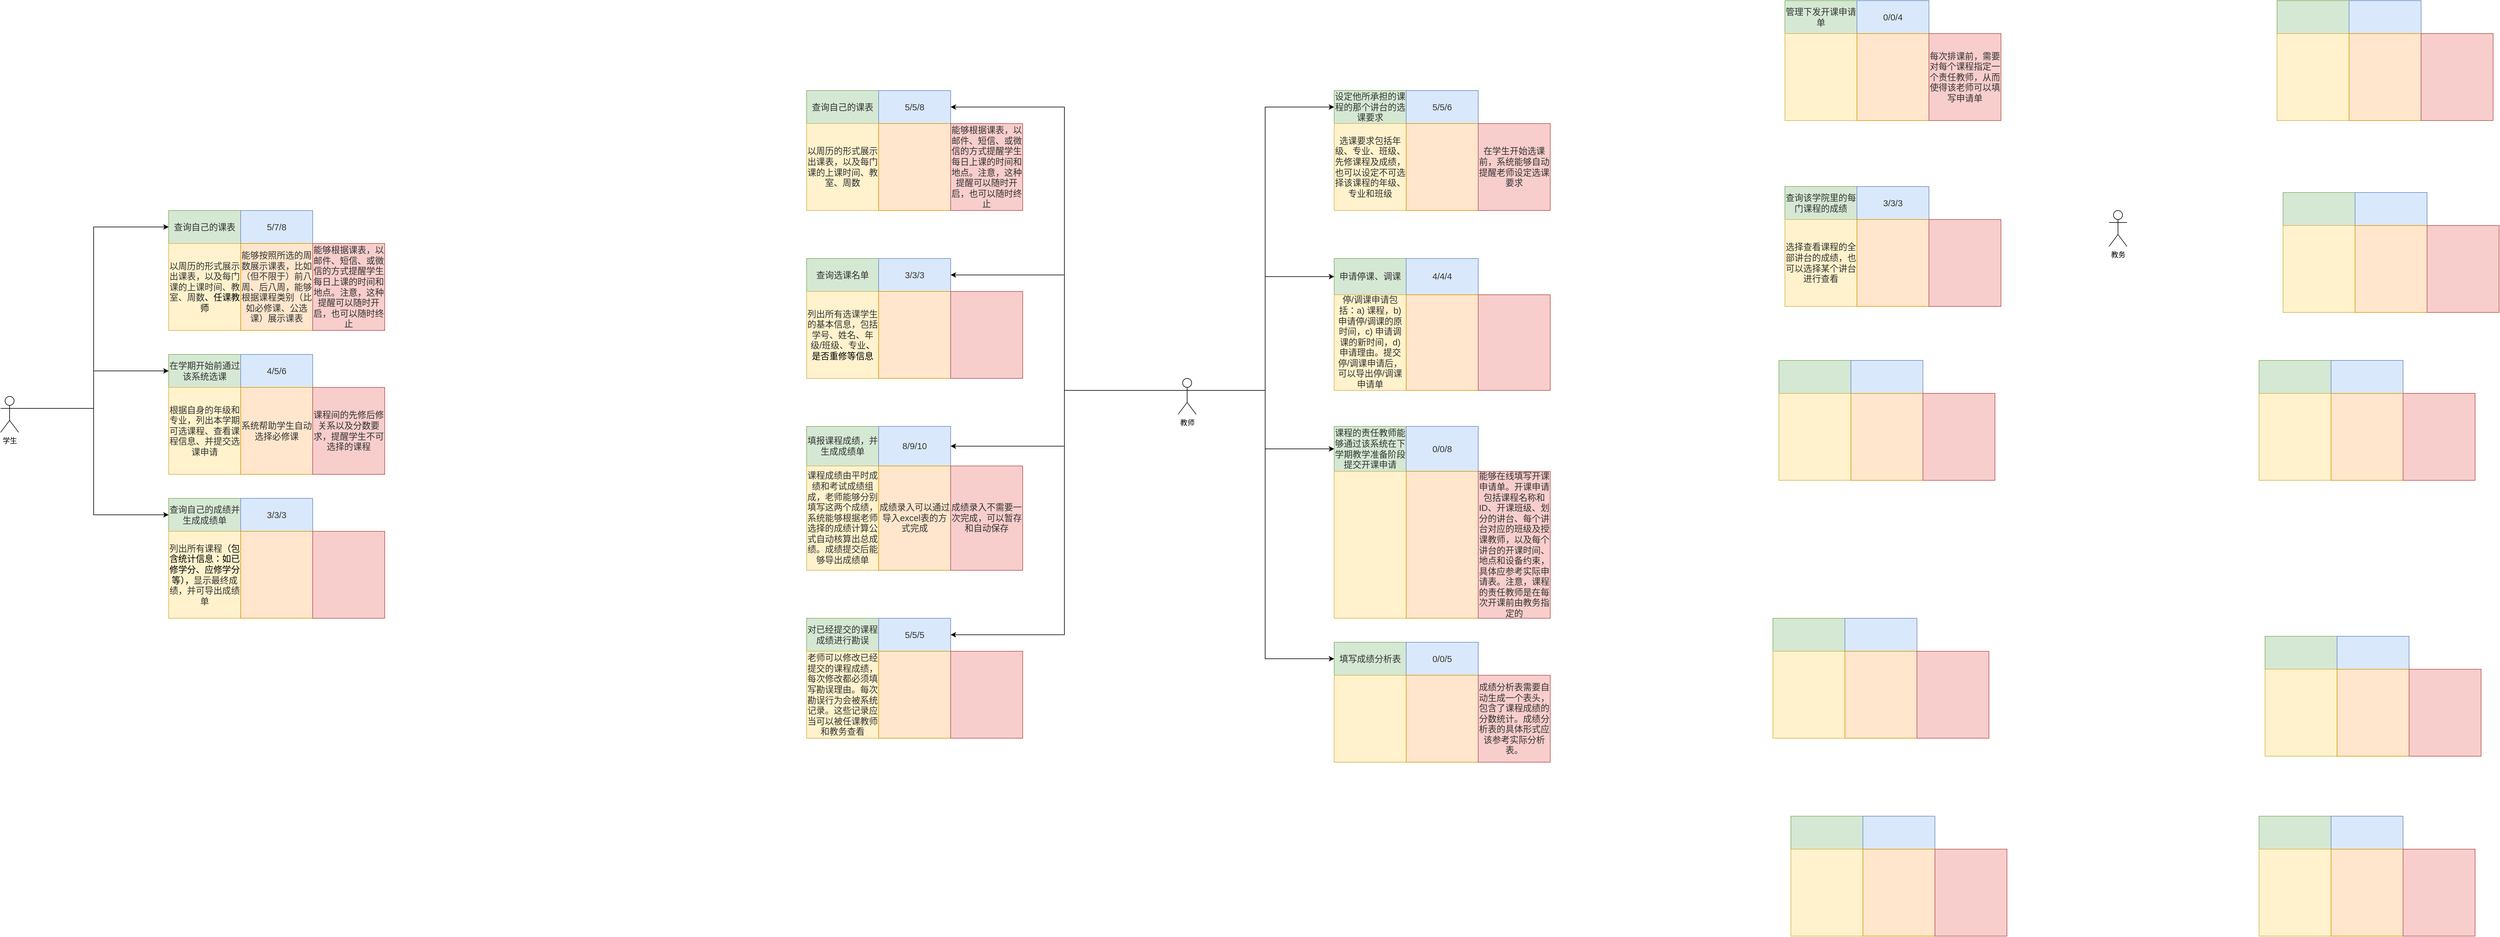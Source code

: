 <mxfile version="14.6.13" type="github">
  <diagram id="qvrvdUsLyXw7kWjGBXnA" name="Page-1">
    <mxGraphModel dx="1483" dy="897" grid="1" gridSize="10" guides="1" tooltips="1" connect="1" arrows="1" fold="1" page="1" pageScale="1" pageWidth="1654" pageHeight="2336" math="0" shadow="0">
      <root>
        <mxCell id="0" />
        <mxCell id="1" parent="0" />
        <mxCell id="gN51p7fk-sVV7GE8sbgh-4" value="教务" style="shape=umlActor;verticalLabelPosition=bottom;verticalAlign=top;html=1;outlineConnect=0;" parent="1" vertex="1">
          <mxGeometry x="4020" y="510" width="30" height="60" as="geometry" />
        </mxCell>
        <mxCell id="j2GyUZiu2jQzD_m1YOnu-33" value="" style="group" vertex="1" connectable="0" parent="1">
          <mxGeometry x="507" y="510" width="640" height="680" as="geometry" />
        </mxCell>
        <mxCell id="gN51p7fk-sVV7GE8sbgh-2" value="学生" style="shape=umlActor;verticalLabelPosition=bottom;verticalAlign=top;html=1;outlineConnect=0;" parent="j2GyUZiu2jQzD_m1YOnu-33" vertex="1">
          <mxGeometry y="310" width="30" height="60" as="geometry" />
        </mxCell>
        <mxCell id="j2GyUZiu2jQzD_m1YOnu-2" value="" style="group;" vertex="1" connectable="0" parent="j2GyUZiu2jQzD_m1YOnu-33">
          <mxGeometry x="280" width="360" height="200" as="geometry" />
        </mxCell>
        <mxCell id="gN51p7fk-sVV7GE8sbgh-6" value="&lt;span style=&quot;font-size: 11.0pt ; font-family: &amp;#34;微软雅黑&amp;#34; , sans-serif ; color: #333333&quot;&gt;查询自己的课表&lt;/span&gt;" style="rounded=0;whiteSpace=wrap;html=1;fillColor=#d5e8d4;strokeColor=#82b366;" parent="j2GyUZiu2jQzD_m1YOnu-2" vertex="1">
          <mxGeometry width="120" height="55" as="geometry" />
        </mxCell>
        <mxCell id="gN51p7fk-sVV7GE8sbgh-7" value="&lt;span style=&quot;font-size: 11.0pt ; font-family: &amp;#34;微软雅黑&amp;#34; , sans-serif ; color: #333333&quot;&gt;以周历的形式展示出课表，以及每门课的上课时间、教室、周数&lt;/span&gt;&lt;span style=&quot;font-size: 11.0pt ; font-family: &amp;#34;微软雅黑&amp;#34; , sans-serif&quot;&gt;、任课教师&lt;/span&gt;" style="rounded=0;whiteSpace=wrap;html=1;fillColor=#fff2cc;strokeColor=#d6b656;" parent="j2GyUZiu2jQzD_m1YOnu-2" vertex="1">
          <mxGeometry y="55" width="120" height="145" as="geometry" />
        </mxCell>
        <mxCell id="gN51p7fk-sVV7GE8sbgh-8" value="&lt;span lang=&quot;EN-US&quot; style=&quot;font-size: 11.0pt ; font-family: &amp;#34;微软雅黑&amp;#34; , sans-serif ; color: #333333&quot;&gt;5/7/8&lt;/span&gt;" style="rounded=0;whiteSpace=wrap;html=1;fillColor=#dae8fc;strokeColor=#6c8ebf;" parent="j2GyUZiu2jQzD_m1YOnu-2" vertex="1">
          <mxGeometry x="120" width="120" height="55" as="geometry" />
        </mxCell>
        <mxCell id="gN51p7fk-sVV7GE8sbgh-9" value="&lt;span style=&quot;color: rgb(51 , 51 , 51) ; font-family: &amp;#34;helvetica&amp;#34; ; font-size: 14.667px ; text-align: left&quot;&gt;能够按照所选的周数展示课表，比如（但不限于）前八周、后八周，能够根据课程类别（比如必修课、公选课）展示课表&lt;/span&gt;" style="rounded=0;whiteSpace=wrap;html=1;fillColor=#ffe6cc;strokeColor=#d79b00;" parent="j2GyUZiu2jQzD_m1YOnu-2" vertex="1">
          <mxGeometry x="120" y="55" width="120" height="145" as="geometry" />
        </mxCell>
        <mxCell id="gN51p7fk-sVV7GE8sbgh-10" value="&lt;span style=&quot;font-size: 11.0pt ; font-family: &amp;#34;微软雅黑&amp;#34; , sans-serif ; color: #333333&quot;&gt;能够根据课表，以邮件、短信、或微信的方式提醒学生每日上课的时间和地点。注意，这种提醒可以随时开启，也可以随时终止&lt;/span&gt;" style="rounded=0;whiteSpace=wrap;html=1;fillColor=#f8cecc;strokeColor=#b85450;" parent="j2GyUZiu2jQzD_m1YOnu-2" vertex="1">
          <mxGeometry x="240" y="55" width="120" height="145" as="geometry" />
        </mxCell>
        <mxCell id="j2GyUZiu2jQzD_m1YOnu-32" style="edgeStyle=orthogonalEdgeStyle;rounded=0;orthogonalLoop=1;jettySize=auto;html=1;exitX=1;exitY=0.333;exitDx=0;exitDy=0;exitPerimeter=0;entryX=0;entryY=0.5;entryDx=0;entryDy=0;" edge="1" parent="j2GyUZiu2jQzD_m1YOnu-33" source="gN51p7fk-sVV7GE8sbgh-2" target="gN51p7fk-sVV7GE8sbgh-6">
          <mxGeometry relative="1" as="geometry" />
        </mxCell>
        <mxCell id="j2GyUZiu2jQzD_m1YOnu-5" value="" style="group;" vertex="1" connectable="0" parent="j2GyUZiu2jQzD_m1YOnu-33">
          <mxGeometry x="280" y="240" width="360" height="200" as="geometry" />
        </mxCell>
        <mxCell id="j2GyUZiu2jQzD_m1YOnu-6" value="&lt;span style=&quot;font-size: 11.0pt ; font-family: &amp;#34;微软雅黑&amp;#34; , sans-serif ; color: #333333&quot;&gt;在学期开始前通过该系统选课&lt;/span&gt;" style="rounded=0;whiteSpace=wrap;html=1;fillColor=#d5e8d4;strokeColor=#82b366;" vertex="1" parent="j2GyUZiu2jQzD_m1YOnu-5">
          <mxGeometry width="120" height="55" as="geometry" />
        </mxCell>
        <mxCell id="j2GyUZiu2jQzD_m1YOnu-7" value="&lt;span style=&quot;font-size: 11.0pt ; font-family: &amp;#34;微软雅黑&amp;#34; , sans-serif ; color: #333333&quot;&gt;根据自身的年级和专业，列出本学期可选课程、查看课程信息、并提交选课申请&lt;/span&gt;" style="rounded=0;whiteSpace=wrap;html=1;fillColor=#fff2cc;strokeColor=#d6b656;" vertex="1" parent="j2GyUZiu2jQzD_m1YOnu-5">
          <mxGeometry y="55" width="120" height="145" as="geometry" />
        </mxCell>
        <mxCell id="j2GyUZiu2jQzD_m1YOnu-8" value="&lt;span lang=&quot;EN-US&quot; style=&quot;font-size: 11.0pt ; font-family: &amp;#34;微软雅黑&amp;#34; , sans-serif ; color: #333333&quot;&gt;4/5/6&lt;/span&gt;" style="rounded=0;whiteSpace=wrap;html=1;fillColor=#dae8fc;strokeColor=#6c8ebf;" vertex="1" parent="j2GyUZiu2jQzD_m1YOnu-5">
          <mxGeometry x="120" width="120" height="55" as="geometry" />
        </mxCell>
        <mxCell id="j2GyUZiu2jQzD_m1YOnu-9" value="&lt;span style=&quot;font-size: 11.0pt ; font-family: &amp;#34;微软雅黑&amp;#34; , sans-serif ; color: #333333&quot;&gt;系统帮助学生自动选择必修课&lt;/span&gt;" style="rounded=0;whiteSpace=wrap;html=1;fillColor=#ffe6cc;strokeColor=#d79b00;" vertex="1" parent="j2GyUZiu2jQzD_m1YOnu-5">
          <mxGeometry x="120" y="55" width="120" height="145" as="geometry" />
        </mxCell>
        <mxCell id="j2GyUZiu2jQzD_m1YOnu-10" value="&lt;span style=&quot;font-size: 11.0pt ; font-family: &amp;#34;微软雅黑&amp;#34; , sans-serif ; color: #333333&quot;&gt;课程间的先修后修关系以及分数要求，提醒学生不可选择的课程&lt;/span&gt;" style="rounded=0;whiteSpace=wrap;html=1;fillColor=#f8cecc;strokeColor=#b85450;" vertex="1" parent="j2GyUZiu2jQzD_m1YOnu-5">
          <mxGeometry x="240" y="55" width="120" height="145" as="geometry" />
        </mxCell>
        <mxCell id="j2GyUZiu2jQzD_m1YOnu-30" style="edgeStyle=orthogonalEdgeStyle;rounded=0;orthogonalLoop=1;jettySize=auto;html=1;exitX=1;exitY=0.333;exitDx=0;exitDy=0;exitPerimeter=0;entryX=0;entryY=0.5;entryDx=0;entryDy=0;" edge="1" parent="j2GyUZiu2jQzD_m1YOnu-33" source="gN51p7fk-sVV7GE8sbgh-2" target="j2GyUZiu2jQzD_m1YOnu-6">
          <mxGeometry relative="1" as="geometry" />
        </mxCell>
        <mxCell id="j2GyUZiu2jQzD_m1YOnu-11" value="" style="group;" vertex="1" connectable="0" parent="j2GyUZiu2jQzD_m1YOnu-33">
          <mxGeometry x="280" y="480" width="360" height="200" as="geometry" />
        </mxCell>
        <mxCell id="j2GyUZiu2jQzD_m1YOnu-12" value="&lt;span style=&quot;font-size: 11.0pt ; font-family: &amp;#34;微软雅黑&amp;#34; , sans-serif ; color: #333333&quot;&gt;查询自己的成绩并生成成绩单&lt;/span&gt;" style="rounded=0;whiteSpace=wrap;html=1;fillColor=#d5e8d4;strokeColor=#82b366;" vertex="1" parent="j2GyUZiu2jQzD_m1YOnu-11">
          <mxGeometry width="120" height="55" as="geometry" />
        </mxCell>
        <mxCell id="j2GyUZiu2jQzD_m1YOnu-13" value="&lt;span style=&quot;font-size: 11.0pt ; font-family: &amp;#34;微软雅黑&amp;#34; , sans-serif ; color: #333333&quot;&gt;列出所有课程&lt;/span&gt;&lt;span style=&quot;font-size: 11.0pt ; font-family: &amp;#34;微软雅黑&amp;#34; , sans-serif&quot;&gt;（包含统计信息：如已修学分、应修学分等），&lt;span style=&quot;color: #333333&quot;&gt;显示最终成绩，并可导出成绩单&lt;/span&gt;&lt;/span&gt;" style="rounded=0;whiteSpace=wrap;html=1;fillColor=#fff2cc;strokeColor=#d6b656;" vertex="1" parent="j2GyUZiu2jQzD_m1YOnu-11">
          <mxGeometry y="55" width="120" height="145" as="geometry" />
        </mxCell>
        <mxCell id="j2GyUZiu2jQzD_m1YOnu-14" value="&lt;span lang=&quot;EN-US&quot; style=&quot;font-size: 11.0pt ; font-family: &amp;#34;微软雅黑&amp;#34; , sans-serif ; color: #333333&quot;&gt;3/3/3&lt;/span&gt;" style="rounded=0;whiteSpace=wrap;html=1;fillColor=#dae8fc;strokeColor=#6c8ebf;" vertex="1" parent="j2GyUZiu2jQzD_m1YOnu-11">
          <mxGeometry x="120" width="120" height="55" as="geometry" />
        </mxCell>
        <mxCell id="j2GyUZiu2jQzD_m1YOnu-15" value="" style="rounded=0;whiteSpace=wrap;html=1;fillColor=#ffe6cc;strokeColor=#d79b00;" vertex="1" parent="j2GyUZiu2jQzD_m1YOnu-11">
          <mxGeometry x="120" y="55" width="120" height="145" as="geometry" />
        </mxCell>
        <mxCell id="j2GyUZiu2jQzD_m1YOnu-16" value="" style="rounded=0;whiteSpace=wrap;html=1;fillColor=#f8cecc;strokeColor=#b85450;" vertex="1" parent="j2GyUZiu2jQzD_m1YOnu-11">
          <mxGeometry x="240" y="55" width="120" height="145" as="geometry" />
        </mxCell>
        <mxCell id="j2GyUZiu2jQzD_m1YOnu-31" style="edgeStyle=orthogonalEdgeStyle;rounded=0;orthogonalLoop=1;jettySize=auto;html=1;exitX=1;exitY=0.333;exitDx=0;exitDy=0;exitPerimeter=0;entryX=0;entryY=0.5;entryDx=0;entryDy=0;" edge="1" parent="j2GyUZiu2jQzD_m1YOnu-33" source="gN51p7fk-sVV7GE8sbgh-2" target="j2GyUZiu2jQzD_m1YOnu-12">
          <mxGeometry relative="1" as="geometry" />
        </mxCell>
        <mxCell id="j2GyUZiu2jQzD_m1YOnu-71" value="" style="group;" vertex="1" connectable="0" parent="1">
          <mxGeometry x="3480" y="470" width="360" height="200" as="geometry" />
        </mxCell>
        <mxCell id="j2GyUZiu2jQzD_m1YOnu-72" value="&lt;span style=&quot;font-size: 11.0pt ; font-family: &amp;#34;微软雅黑&amp;#34; , sans-serif ; color: #333333&quot;&gt;查询该学院里的每门课程的成绩&lt;/span&gt;" style="rounded=0;whiteSpace=wrap;html=1;fillColor=#d5e8d4;strokeColor=#82b366;" vertex="1" parent="j2GyUZiu2jQzD_m1YOnu-71">
          <mxGeometry width="120" height="55" as="geometry" />
        </mxCell>
        <mxCell id="j2GyUZiu2jQzD_m1YOnu-73" value="&lt;span style=&quot;font-size: 11.0pt ; font-family: &amp;#34;微软雅黑&amp;#34; , sans-serif ; color: #333333&quot;&gt;选择查看课程的全部讲台的成绩，也可以选择某个讲台进行查看&lt;/span&gt;" style="rounded=0;whiteSpace=wrap;html=1;fillColor=#fff2cc;strokeColor=#d6b656;" vertex="1" parent="j2GyUZiu2jQzD_m1YOnu-71">
          <mxGeometry y="55" width="120" height="145" as="geometry" />
        </mxCell>
        <mxCell id="j2GyUZiu2jQzD_m1YOnu-74" value="&lt;span lang=&quot;EN-US&quot; style=&quot;font-size: 11.0pt ; font-family: &amp;#34;微软雅黑&amp;#34; , sans-serif ; color: #333333&quot;&gt;3/3/3&lt;/span&gt;" style="rounded=0;whiteSpace=wrap;html=1;fillColor=#dae8fc;strokeColor=#6c8ebf;" vertex="1" parent="j2GyUZiu2jQzD_m1YOnu-71">
          <mxGeometry x="120" width="120" height="55" as="geometry" />
        </mxCell>
        <mxCell id="j2GyUZiu2jQzD_m1YOnu-75" value="" style="rounded=0;whiteSpace=wrap;html=1;fillColor=#ffe6cc;strokeColor=#d79b00;" vertex="1" parent="j2GyUZiu2jQzD_m1YOnu-71">
          <mxGeometry x="120" y="55" width="120" height="145" as="geometry" />
        </mxCell>
        <mxCell id="j2GyUZiu2jQzD_m1YOnu-76" value="" style="rounded=0;whiteSpace=wrap;html=1;fillColor=#f8cecc;strokeColor=#b85450;" vertex="1" parent="j2GyUZiu2jQzD_m1YOnu-71">
          <mxGeometry x="240" y="55" width="120" height="145" as="geometry" />
        </mxCell>
        <mxCell id="j2GyUZiu2jQzD_m1YOnu-103" value="" style="group;" vertex="1" connectable="0" parent="1">
          <mxGeometry x="3480" y="160" width="360" height="200" as="geometry" />
        </mxCell>
        <mxCell id="j2GyUZiu2jQzD_m1YOnu-104" value="&lt;span style=&quot;font-size: 11.0pt ; font-family: &amp;#34;微软雅黑&amp;#34; , sans-serif ; color: #333333&quot;&gt;管理下发开课申请单&lt;/span&gt;" style="rounded=0;whiteSpace=wrap;html=1;fillColor=#d5e8d4;strokeColor=#82b366;" vertex="1" parent="j2GyUZiu2jQzD_m1YOnu-103">
          <mxGeometry width="120" height="55" as="geometry" />
        </mxCell>
        <mxCell id="j2GyUZiu2jQzD_m1YOnu-105" value="" style="rounded=0;whiteSpace=wrap;html=1;fillColor=#fff2cc;strokeColor=#d6b656;" vertex="1" parent="j2GyUZiu2jQzD_m1YOnu-103">
          <mxGeometry y="55" width="120" height="145" as="geometry" />
        </mxCell>
        <mxCell id="j2GyUZiu2jQzD_m1YOnu-106" value="&lt;span lang=&quot;EN-US&quot; style=&quot;font-size: 11.0pt ; font-family: &amp;#34;微软雅黑&amp;#34; , sans-serif ; color: #333333&quot;&gt;0/0/4&lt;/span&gt;" style="rounded=0;whiteSpace=wrap;html=1;fillColor=#dae8fc;strokeColor=#6c8ebf;" vertex="1" parent="j2GyUZiu2jQzD_m1YOnu-103">
          <mxGeometry x="120" width="120" height="55" as="geometry" />
        </mxCell>
        <mxCell id="j2GyUZiu2jQzD_m1YOnu-107" value="" style="rounded=0;whiteSpace=wrap;html=1;fillColor=#ffe6cc;strokeColor=#d79b00;" vertex="1" parent="j2GyUZiu2jQzD_m1YOnu-103">
          <mxGeometry x="120" y="55" width="120" height="145" as="geometry" />
        </mxCell>
        <mxCell id="j2GyUZiu2jQzD_m1YOnu-108" value="&lt;span style=&quot;font-size: 11.0pt ; font-family: &amp;#34;微软雅黑&amp;#34; , sans-serif ; color: #333333&quot;&gt;每次排课前，需要对每个课程指定一个责任教师，从而使得该老师可以填写申请单&lt;/span&gt;" style="rounded=0;whiteSpace=wrap;html=1;fillColor=#f8cecc;strokeColor=#b85450;" vertex="1" parent="j2GyUZiu2jQzD_m1YOnu-103">
          <mxGeometry x="240" y="55" width="120" height="145" as="geometry" />
        </mxCell>
        <mxCell id="j2GyUZiu2jQzD_m1YOnu-120" value="" style="group" vertex="1" connectable="0" parent="1">
          <mxGeometry x="1850" y="310" width="1239" height="1120" as="geometry" />
        </mxCell>
        <mxCell id="gN51p7fk-sVV7GE8sbgh-3" value="教师" style="shape=umlActor;verticalLabelPosition=bottom;verticalAlign=top;html=1;outlineConnect=0;" parent="j2GyUZiu2jQzD_m1YOnu-120" vertex="1">
          <mxGeometry x="619" y="480" width="30" height="60" as="geometry" />
        </mxCell>
        <mxCell id="j2GyUZiu2jQzD_m1YOnu-47" value="" style="group;" vertex="1" connectable="0" parent="j2GyUZiu2jQzD_m1YOnu-120">
          <mxGeometry y="880" width="360" height="200" as="geometry" />
        </mxCell>
        <mxCell id="j2GyUZiu2jQzD_m1YOnu-48" value="&lt;span style=&quot;font-size: 11.0pt ; font-family: &amp;#34;微软雅黑&amp;#34; , sans-serif ; color: #333333&quot;&gt;对已经提交的课程成绩进行勘误&lt;/span&gt;" style="rounded=0;whiteSpace=wrap;html=1;fillColor=#d5e8d4;strokeColor=#82b366;" vertex="1" parent="j2GyUZiu2jQzD_m1YOnu-47">
          <mxGeometry width="120" height="55" as="geometry" />
        </mxCell>
        <mxCell id="j2GyUZiu2jQzD_m1YOnu-49" value="&lt;span style=&quot;font-size: 11.0pt ; font-family: &amp;#34;微软雅黑&amp;#34; , sans-serif ; color: #333333&quot;&gt;老师可以修改已经提交的课程成绩，每次修改都必须填写勘误理由。每次勘误行为会被系统记录。这些记录应当可以被任课教师和教务查看&lt;/span&gt;" style="rounded=0;whiteSpace=wrap;html=1;fillColor=#fff2cc;strokeColor=#d6b656;" vertex="1" parent="j2GyUZiu2jQzD_m1YOnu-47">
          <mxGeometry y="55" width="120" height="145" as="geometry" />
        </mxCell>
        <mxCell id="j2GyUZiu2jQzD_m1YOnu-50" value="&lt;span lang=&quot;EN-US&quot; style=&quot;font-size: 11.0pt ; font-family: &amp;#34;微软雅黑&amp;#34; , sans-serif ; color: #333333&quot;&gt;5/5/5&lt;/span&gt;" style="rounded=0;whiteSpace=wrap;html=1;fillColor=#dae8fc;strokeColor=#6c8ebf;" vertex="1" parent="j2GyUZiu2jQzD_m1YOnu-47">
          <mxGeometry x="120" width="120" height="55" as="geometry" />
        </mxCell>
        <mxCell id="j2GyUZiu2jQzD_m1YOnu-51" value="" style="rounded=0;whiteSpace=wrap;html=1;fillColor=#ffe6cc;strokeColor=#d79b00;" vertex="1" parent="j2GyUZiu2jQzD_m1YOnu-47">
          <mxGeometry x="120" y="55" width="120" height="145" as="geometry" />
        </mxCell>
        <mxCell id="j2GyUZiu2jQzD_m1YOnu-52" value="" style="rounded=0;whiteSpace=wrap;html=1;fillColor=#f8cecc;strokeColor=#b85450;" vertex="1" parent="j2GyUZiu2jQzD_m1YOnu-47">
          <mxGeometry x="240" y="55" width="120" height="145" as="geometry" />
        </mxCell>
        <mxCell id="j2GyUZiu2jQzD_m1YOnu-115" style="edgeStyle=orthogonalEdgeStyle;rounded=0;orthogonalLoop=1;jettySize=auto;html=1;exitX=0;exitY=0.333;exitDx=0;exitDy=0;exitPerimeter=0;entryX=1;entryY=0.5;entryDx=0;entryDy=0;" edge="1" parent="j2GyUZiu2jQzD_m1YOnu-120" source="gN51p7fk-sVV7GE8sbgh-3" target="j2GyUZiu2jQzD_m1YOnu-50">
          <mxGeometry relative="1" as="geometry" />
        </mxCell>
        <mxCell id="j2GyUZiu2jQzD_m1YOnu-53" value="" style="group;" vertex="1" connectable="0" parent="j2GyUZiu2jQzD_m1YOnu-120">
          <mxGeometry width="360" height="200" as="geometry" />
        </mxCell>
        <mxCell id="j2GyUZiu2jQzD_m1YOnu-54" value="&lt;span style=&quot;font-size: 11.0pt ; font-family: &amp;#34;微软雅黑&amp;#34; , sans-serif ; color: #333333&quot;&gt;查询自己的课表&lt;/span&gt;" style="rounded=0;whiteSpace=wrap;html=1;fillColor=#d5e8d4;strokeColor=#82b366;" vertex="1" parent="j2GyUZiu2jQzD_m1YOnu-53">
          <mxGeometry width="120" height="55" as="geometry" />
        </mxCell>
        <mxCell id="j2GyUZiu2jQzD_m1YOnu-55" value="&lt;span style=&quot;font-size: 11.0pt ; font-family: &amp;#34;微软雅黑&amp;#34; , sans-serif ; color: #333333&quot;&gt;以周历的形式展示出课表，以及每门课的上课时间、教室、周数&lt;/span&gt;" style="rounded=0;whiteSpace=wrap;html=1;fillColor=#fff2cc;strokeColor=#d6b656;" vertex="1" parent="j2GyUZiu2jQzD_m1YOnu-53">
          <mxGeometry y="55" width="120" height="145" as="geometry" />
        </mxCell>
        <mxCell id="j2GyUZiu2jQzD_m1YOnu-56" value="&lt;span lang=&quot;EN-US&quot; style=&quot;font-size: 11.0pt ; font-family: &amp;#34;微软雅黑&amp;#34; , sans-serif ; color: #333333&quot;&gt;5/5/8&lt;/span&gt;" style="rounded=0;whiteSpace=wrap;html=1;fillColor=#dae8fc;strokeColor=#6c8ebf;" vertex="1" parent="j2GyUZiu2jQzD_m1YOnu-53">
          <mxGeometry x="120" width="120" height="55" as="geometry" />
        </mxCell>
        <mxCell id="j2GyUZiu2jQzD_m1YOnu-57" value="" style="rounded=0;whiteSpace=wrap;html=1;fillColor=#ffe6cc;strokeColor=#d79b00;" vertex="1" parent="j2GyUZiu2jQzD_m1YOnu-53">
          <mxGeometry x="120" y="55" width="120" height="145" as="geometry" />
        </mxCell>
        <mxCell id="j2GyUZiu2jQzD_m1YOnu-58" value="&lt;span style=&quot;font-size: 11.0pt ; font-family: &amp;#34;微软雅黑&amp;#34; , sans-serif ; color: #333333&quot;&gt;能够根据课表，以邮件、短信、或微信的方式提醒学生每日上课的时间和地点。注意，这种提醒可以随时开启，也可以随时终止&lt;/span&gt;" style="rounded=0;whiteSpace=wrap;html=1;fillColor=#f8cecc;strokeColor=#b85450;" vertex="1" parent="j2GyUZiu2jQzD_m1YOnu-53">
          <mxGeometry x="240" y="55" width="120" height="145" as="geometry" />
        </mxCell>
        <mxCell id="j2GyUZiu2jQzD_m1YOnu-112" style="edgeStyle=orthogonalEdgeStyle;rounded=0;orthogonalLoop=1;jettySize=auto;html=1;exitX=0;exitY=0.333;exitDx=0;exitDy=0;exitPerimeter=0;entryX=1;entryY=0.5;entryDx=0;entryDy=0;" edge="1" parent="j2GyUZiu2jQzD_m1YOnu-120" source="gN51p7fk-sVV7GE8sbgh-3" target="j2GyUZiu2jQzD_m1YOnu-56">
          <mxGeometry relative="1" as="geometry" />
        </mxCell>
        <mxCell id="j2GyUZiu2jQzD_m1YOnu-59" value="" style="group;" vertex="1" connectable="0" parent="j2GyUZiu2jQzD_m1YOnu-120">
          <mxGeometry y="280" width="360" height="200" as="geometry" />
        </mxCell>
        <mxCell id="j2GyUZiu2jQzD_m1YOnu-60" value="&lt;span style=&quot;font-size: 11.0pt ; font-family: &amp;#34;微软雅黑&amp;#34; , sans-serif ; color: #333333&quot;&gt;查询选课名单&lt;/span&gt;" style="rounded=0;whiteSpace=wrap;html=1;fillColor=#d5e8d4;strokeColor=#82b366;" vertex="1" parent="j2GyUZiu2jQzD_m1YOnu-59">
          <mxGeometry width="120" height="55" as="geometry" />
        </mxCell>
        <mxCell id="j2GyUZiu2jQzD_m1YOnu-61" value="&lt;span style=&quot;font-size: 11.0pt ; font-family: &amp;#34;微软雅黑&amp;#34; , sans-serif ; color: #333333&quot;&gt;列出所有选课学生的基本信息，包括学号、姓名、年级&lt;span lang=&quot;EN-US&quot;&gt;/&lt;/span&gt;班级、专业&lt;/span&gt;&lt;span style=&quot;font-size: 11pt ; font-family: , sans-serif&quot;&gt;、是否重修等信息&lt;/span&gt;" style="rounded=0;whiteSpace=wrap;html=1;fillColor=#fff2cc;strokeColor=#d6b656;" vertex="1" parent="j2GyUZiu2jQzD_m1YOnu-59">
          <mxGeometry y="55" width="120" height="145" as="geometry" />
        </mxCell>
        <mxCell id="j2GyUZiu2jQzD_m1YOnu-62" value="&lt;span lang=&quot;EN-US&quot; style=&quot;font-size: 11.0pt ; font-family: &amp;#34;微软雅黑&amp;#34; , sans-serif ; color: #333333&quot;&gt;3/3/3&lt;/span&gt;" style="rounded=0;whiteSpace=wrap;html=1;fillColor=#dae8fc;strokeColor=#6c8ebf;" vertex="1" parent="j2GyUZiu2jQzD_m1YOnu-59">
          <mxGeometry x="120" width="120" height="55" as="geometry" />
        </mxCell>
        <mxCell id="j2GyUZiu2jQzD_m1YOnu-63" value="" style="rounded=0;whiteSpace=wrap;html=1;fillColor=#ffe6cc;strokeColor=#d79b00;" vertex="1" parent="j2GyUZiu2jQzD_m1YOnu-59">
          <mxGeometry x="120" y="55" width="120" height="145" as="geometry" />
        </mxCell>
        <mxCell id="j2GyUZiu2jQzD_m1YOnu-64" value="" style="rounded=0;whiteSpace=wrap;html=1;fillColor=#f8cecc;strokeColor=#b85450;" vertex="1" parent="j2GyUZiu2jQzD_m1YOnu-59">
          <mxGeometry x="240" y="55" width="120" height="145" as="geometry" />
        </mxCell>
        <mxCell id="j2GyUZiu2jQzD_m1YOnu-113" style="edgeStyle=orthogonalEdgeStyle;rounded=0;orthogonalLoop=1;jettySize=auto;html=1;exitX=0;exitY=0.333;exitDx=0;exitDy=0;exitPerimeter=0;entryX=1;entryY=0.5;entryDx=0;entryDy=0;" edge="1" parent="j2GyUZiu2jQzD_m1YOnu-120" source="gN51p7fk-sVV7GE8sbgh-3" target="j2GyUZiu2jQzD_m1YOnu-62">
          <mxGeometry relative="1" as="geometry" />
        </mxCell>
        <mxCell id="j2GyUZiu2jQzD_m1YOnu-65" value="" style="group;" vertex="1" connectable="0" parent="j2GyUZiu2jQzD_m1YOnu-120">
          <mxGeometry y="560" width="360" height="240" as="geometry" />
        </mxCell>
        <mxCell id="j2GyUZiu2jQzD_m1YOnu-66" value="&lt;span style=&quot;font-size: 11.0pt ; font-family: &amp;#34;微软雅黑&amp;#34; , sans-serif ; color: #333333&quot;&gt;填报课程成绩，并生成成绩单&lt;/span&gt;" style="rounded=0;whiteSpace=wrap;html=1;fillColor=#d5e8d4;strokeColor=#82b366;" vertex="1" parent="j2GyUZiu2jQzD_m1YOnu-65">
          <mxGeometry width="120" height="66" as="geometry" />
        </mxCell>
        <mxCell id="j2GyUZiu2jQzD_m1YOnu-67" value="&lt;span style=&quot;font-size: 11.0pt ; font-family: &amp;#34;微软雅黑&amp;#34; , sans-serif ; color: #333333&quot;&gt;课程成绩由平时成绩和考试成绩组成，老师能够分别填写这两个成绩，系统能够根据老师选择的成绩计算公式自动核算出总成绩。成绩提交后能够导出成绩单&lt;/span&gt;" style="rounded=0;whiteSpace=wrap;html=1;fillColor=#fff2cc;strokeColor=#d6b656;" vertex="1" parent="j2GyUZiu2jQzD_m1YOnu-65">
          <mxGeometry y="66" width="120" height="174" as="geometry" />
        </mxCell>
        <mxCell id="j2GyUZiu2jQzD_m1YOnu-68" value="&lt;span lang=&quot;EN-US&quot; style=&quot;font-size: 11.0pt ; font-family: &amp;#34;微软雅黑&amp;#34; , sans-serif ; color: #333333&quot;&gt;8/9/10&lt;/span&gt;" style="rounded=0;whiteSpace=wrap;html=1;fillColor=#dae8fc;strokeColor=#6c8ebf;" vertex="1" parent="j2GyUZiu2jQzD_m1YOnu-65">
          <mxGeometry x="120" width="120" height="66" as="geometry" />
        </mxCell>
        <mxCell id="j2GyUZiu2jQzD_m1YOnu-69" value="&lt;span style=&quot;font-size: 11.0pt ; font-family: &amp;#34;微软雅黑&amp;#34; , sans-serif ; color: #333333&quot;&gt;成绩录入可以通过导入&lt;span lang=&quot;EN-US&quot;&gt;excel&lt;/span&gt;表的方式完成&lt;/span&gt;" style="rounded=0;whiteSpace=wrap;html=1;fillColor=#ffe6cc;strokeColor=#d79b00;" vertex="1" parent="j2GyUZiu2jQzD_m1YOnu-65">
          <mxGeometry x="120" y="66" width="120" height="174" as="geometry" />
        </mxCell>
        <mxCell id="j2GyUZiu2jQzD_m1YOnu-70" value="&lt;span style=&quot;font-size: 11.0pt ; font-family: &amp;#34;微软雅黑&amp;#34; , sans-serif ; color: #333333&quot;&gt;成绩录入不需要一次完成，可以暂存和自动保存&lt;/span&gt;" style="rounded=0;whiteSpace=wrap;html=1;fillColor=#f8cecc;strokeColor=#b85450;" vertex="1" parent="j2GyUZiu2jQzD_m1YOnu-65">
          <mxGeometry x="240" y="66" width="120" height="174" as="geometry" />
        </mxCell>
        <mxCell id="j2GyUZiu2jQzD_m1YOnu-114" style="edgeStyle=orthogonalEdgeStyle;rounded=0;orthogonalLoop=1;jettySize=auto;html=1;exitX=0;exitY=0.333;exitDx=0;exitDy=0;exitPerimeter=0;entryX=1;entryY=0.5;entryDx=0;entryDy=0;" edge="1" parent="j2GyUZiu2jQzD_m1YOnu-120" source="gN51p7fk-sVV7GE8sbgh-3" target="j2GyUZiu2jQzD_m1YOnu-68">
          <mxGeometry relative="1" as="geometry" />
        </mxCell>
        <mxCell id="j2GyUZiu2jQzD_m1YOnu-77" value="" style="group;" vertex="1" connectable="0" parent="j2GyUZiu2jQzD_m1YOnu-120">
          <mxGeometry x="879" width="360" height="200" as="geometry" />
        </mxCell>
        <mxCell id="j2GyUZiu2jQzD_m1YOnu-78" value="&lt;span style=&quot;font-size: 11.0pt ; font-family: &amp;#34;微软雅黑&amp;#34; , sans-serif ; color: #333333&quot;&gt;设定他所承担的课程的那个讲台的选课要求&lt;/span&gt;" style="rounded=0;whiteSpace=wrap;html=1;fillColor=#d5e8d4;strokeColor=#82b366;" vertex="1" parent="j2GyUZiu2jQzD_m1YOnu-77">
          <mxGeometry width="120" height="55" as="geometry" />
        </mxCell>
        <mxCell id="j2GyUZiu2jQzD_m1YOnu-79" value="&lt;span style=&quot;font-size: 11.0pt ; font-family: &amp;#34;微软雅黑&amp;#34; , sans-serif ; color: #333333&quot;&gt;选课要求包括年级、专业、班级、先修课程及成绩，也可以设定不可选择该课程的年级、专业和班级&lt;/span&gt;" style="rounded=0;whiteSpace=wrap;html=1;fillColor=#fff2cc;strokeColor=#d6b656;" vertex="1" parent="j2GyUZiu2jQzD_m1YOnu-77">
          <mxGeometry y="55" width="120" height="145" as="geometry" />
        </mxCell>
        <mxCell id="j2GyUZiu2jQzD_m1YOnu-80" value="&lt;span lang=&quot;EN-US&quot; style=&quot;font-size: 11.0pt ; font-family: &amp;#34;微软雅黑&amp;#34; , sans-serif ; color: #333333&quot;&gt;5/5/6&lt;/span&gt;" style="rounded=0;whiteSpace=wrap;html=1;fillColor=#dae8fc;strokeColor=#6c8ebf;" vertex="1" parent="j2GyUZiu2jQzD_m1YOnu-77">
          <mxGeometry x="120" width="120" height="55" as="geometry" />
        </mxCell>
        <mxCell id="j2GyUZiu2jQzD_m1YOnu-81" value="" style="rounded=0;whiteSpace=wrap;html=1;fillColor=#ffe6cc;strokeColor=#d79b00;" vertex="1" parent="j2GyUZiu2jQzD_m1YOnu-77">
          <mxGeometry x="120" y="55" width="120" height="145" as="geometry" />
        </mxCell>
        <mxCell id="j2GyUZiu2jQzD_m1YOnu-82" value="&lt;span style=&quot;font-size: 11.0pt ; font-family: &amp;#34;微软雅黑&amp;#34; , sans-serif ; color: #333333&quot;&gt;在学生开始选课前，系统能够自动提醒老师设定选课要求&lt;/span&gt;" style="rounded=0;whiteSpace=wrap;html=1;fillColor=#f8cecc;strokeColor=#b85450;" vertex="1" parent="j2GyUZiu2jQzD_m1YOnu-77">
          <mxGeometry x="240" y="55" width="120" height="145" as="geometry" />
        </mxCell>
        <mxCell id="j2GyUZiu2jQzD_m1YOnu-116" style="edgeStyle=orthogonalEdgeStyle;rounded=0;orthogonalLoop=1;jettySize=auto;html=1;exitX=1;exitY=0.333;exitDx=0;exitDy=0;exitPerimeter=0;entryX=0;entryY=0.5;entryDx=0;entryDy=0;" edge="1" parent="j2GyUZiu2jQzD_m1YOnu-120" source="gN51p7fk-sVV7GE8sbgh-3" target="j2GyUZiu2jQzD_m1YOnu-78">
          <mxGeometry relative="1" as="geometry" />
        </mxCell>
        <mxCell id="j2GyUZiu2jQzD_m1YOnu-83" value="" style="group;" vertex="1" connectable="0" parent="j2GyUZiu2jQzD_m1YOnu-120">
          <mxGeometry x="879" y="280" width="360" height="220" as="geometry" />
        </mxCell>
        <mxCell id="j2GyUZiu2jQzD_m1YOnu-84" value="&lt;span style=&quot;font-size: 11.0pt ; font-family: &amp;#34;微软雅黑&amp;#34; , sans-serif ; color: #333333&quot;&gt;申请停课、调课&lt;/span&gt;" style="rounded=0;whiteSpace=wrap;html=1;fillColor=#d5e8d4;strokeColor=#82b366;" vertex="1" parent="j2GyUZiu2jQzD_m1YOnu-83">
          <mxGeometry width="120" height="60.5" as="geometry" />
        </mxCell>
        <mxCell id="j2GyUZiu2jQzD_m1YOnu-85" value="&lt;span style=&quot;font-size: 11.0pt ; font-family: &amp;#34;微软雅黑&amp;#34; , sans-serif ; color: #333333&quot;&gt;停&lt;span lang=&quot;EN-US&quot;&gt;/&lt;/span&gt;调课申请包括：&lt;span lang=&quot;EN-US&quot;&gt;a) &lt;/span&gt;课程，&lt;span lang=&quot;EN-US&quot;&gt;b) &lt;/span&gt;申请停&lt;span lang=&quot;EN-US&quot;&gt;/&lt;/span&gt;调课的原时间，&lt;span lang=&quot;EN-US&quot;&gt;c) &lt;/span&gt;申请调课的新时间，&lt;span lang=&quot;EN-US&quot;&gt;d) &lt;/span&gt;申请理由。提交停&lt;span lang=&quot;EN-US&quot;&gt;/&lt;/span&gt;调课申请后，可以导出停&lt;span lang=&quot;EN-US&quot;&gt;/&lt;/span&gt;调课申请单&lt;/span&gt;" style="rounded=0;whiteSpace=wrap;html=1;fillColor=#fff2cc;strokeColor=#d6b656;" vertex="1" parent="j2GyUZiu2jQzD_m1YOnu-83">
          <mxGeometry y="60.5" width="120" height="159.5" as="geometry" />
        </mxCell>
        <mxCell id="j2GyUZiu2jQzD_m1YOnu-86" value="&lt;span lang=&quot;EN-US&quot; style=&quot;font-size: 11.0pt ; font-family: &amp;#34;微软雅黑&amp;#34; , sans-serif ; color: #333333&quot;&gt;4/4/4&lt;/span&gt;" style="rounded=0;whiteSpace=wrap;html=1;fillColor=#dae8fc;strokeColor=#6c8ebf;" vertex="1" parent="j2GyUZiu2jQzD_m1YOnu-83">
          <mxGeometry x="120" width="120" height="60.5" as="geometry" />
        </mxCell>
        <mxCell id="j2GyUZiu2jQzD_m1YOnu-87" value="" style="rounded=0;whiteSpace=wrap;html=1;fillColor=#ffe6cc;strokeColor=#d79b00;" vertex="1" parent="j2GyUZiu2jQzD_m1YOnu-83">
          <mxGeometry x="120" y="60.5" width="120" height="159.5" as="geometry" />
        </mxCell>
        <mxCell id="j2GyUZiu2jQzD_m1YOnu-88" value="" style="rounded=0;whiteSpace=wrap;html=1;fillColor=#f8cecc;strokeColor=#b85450;" vertex="1" parent="j2GyUZiu2jQzD_m1YOnu-83">
          <mxGeometry x="240" y="60.5" width="120" height="159.5" as="geometry" />
        </mxCell>
        <mxCell id="j2GyUZiu2jQzD_m1YOnu-117" style="edgeStyle=orthogonalEdgeStyle;rounded=0;orthogonalLoop=1;jettySize=auto;html=1;exitX=1;exitY=0.333;exitDx=0;exitDy=0;exitPerimeter=0;entryX=0;entryY=0.5;entryDx=0;entryDy=0;" edge="1" parent="j2GyUZiu2jQzD_m1YOnu-120" source="gN51p7fk-sVV7GE8sbgh-3" target="j2GyUZiu2jQzD_m1YOnu-84">
          <mxGeometry relative="1" as="geometry" />
        </mxCell>
        <mxCell id="j2GyUZiu2jQzD_m1YOnu-96" value="" style="group;" vertex="1" connectable="0" parent="j2GyUZiu2jQzD_m1YOnu-120">
          <mxGeometry x="879" y="920" width="360" height="200" as="geometry" />
        </mxCell>
        <mxCell id="j2GyUZiu2jQzD_m1YOnu-97" value="&lt;span style=&quot;font-size: 11.0pt ; font-family: &amp;#34;微软雅黑&amp;#34; , sans-serif ; color: #333333&quot;&gt;填写成绩分析表&lt;/span&gt;" style="rounded=0;whiteSpace=wrap;html=1;fillColor=#d5e8d4;strokeColor=#82b366;" vertex="1" parent="j2GyUZiu2jQzD_m1YOnu-96">
          <mxGeometry width="120" height="55" as="geometry" />
        </mxCell>
        <mxCell id="j2GyUZiu2jQzD_m1YOnu-98" value="" style="rounded=0;whiteSpace=wrap;html=1;fillColor=#fff2cc;strokeColor=#d6b656;" vertex="1" parent="j2GyUZiu2jQzD_m1YOnu-96">
          <mxGeometry y="55" width="120" height="145" as="geometry" />
        </mxCell>
        <mxCell id="j2GyUZiu2jQzD_m1YOnu-99" value="&lt;span lang=&quot;EN-US&quot; style=&quot;font-size: 11.0pt ; font-family: &amp;#34;微软雅黑&amp;#34; , sans-serif ; color: #333333&quot;&gt;0/0/5&lt;/span&gt;" style="rounded=0;whiteSpace=wrap;html=1;fillColor=#dae8fc;strokeColor=#6c8ebf;" vertex="1" parent="j2GyUZiu2jQzD_m1YOnu-96">
          <mxGeometry x="120" width="120" height="55" as="geometry" />
        </mxCell>
        <mxCell id="j2GyUZiu2jQzD_m1YOnu-100" value="" style="rounded=0;whiteSpace=wrap;html=1;fillColor=#ffe6cc;strokeColor=#d79b00;" vertex="1" parent="j2GyUZiu2jQzD_m1YOnu-96">
          <mxGeometry x="120" y="55" width="120" height="145" as="geometry" />
        </mxCell>
        <mxCell id="j2GyUZiu2jQzD_m1YOnu-101" value="&lt;span style=&quot;font-size: 11.0pt ; font-family: &amp;#34;微软雅黑&amp;#34; , sans-serif ; color: #333333&quot;&gt;成绩分析表需要自动生成一个表头，包含了课程成绩的分数统计。成绩分析表的具体形式应该参考实际分析表。&lt;/span&gt;" style="rounded=0;whiteSpace=wrap;html=1;fillColor=#f8cecc;strokeColor=#b85450;" vertex="1" parent="j2GyUZiu2jQzD_m1YOnu-96">
          <mxGeometry x="240" y="55" width="120" height="145" as="geometry" />
        </mxCell>
        <mxCell id="j2GyUZiu2jQzD_m1YOnu-119" style="edgeStyle=orthogonalEdgeStyle;rounded=0;orthogonalLoop=1;jettySize=auto;html=1;exitX=1;exitY=0.333;exitDx=0;exitDy=0;exitPerimeter=0;entryX=0;entryY=0.5;entryDx=0;entryDy=0;" edge="1" parent="j2GyUZiu2jQzD_m1YOnu-120" source="gN51p7fk-sVV7GE8sbgh-3" target="j2GyUZiu2jQzD_m1YOnu-97">
          <mxGeometry relative="1" as="geometry" />
        </mxCell>
        <mxCell id="j2GyUZiu2jQzD_m1YOnu-111" value="" style="group" vertex="1" connectable="0" parent="j2GyUZiu2jQzD_m1YOnu-120">
          <mxGeometry x="879" y="560" width="360" height="320" as="geometry" />
        </mxCell>
        <mxCell id="j2GyUZiu2jQzD_m1YOnu-91" value="&lt;span style=&quot;font-size: 11.0pt ; font-family: &amp;#34;微软雅黑&amp;#34; , sans-serif ; color: #333333&quot;&gt;课程的责任教师能够通过该系统在下学期教学准备阶段提交开课申请&lt;/span&gt;" style="rounded=0;whiteSpace=wrap;html=1;fillColor=#d5e8d4;strokeColor=#82b366;" vertex="1" parent="j2GyUZiu2jQzD_m1YOnu-111">
          <mxGeometry width="120" height="75" as="geometry" />
        </mxCell>
        <mxCell id="j2GyUZiu2jQzD_m1YOnu-92" value="" style="rounded=0;whiteSpace=wrap;html=1;fillColor=#fff2cc;strokeColor=#d6b656;" vertex="1" parent="j2GyUZiu2jQzD_m1YOnu-111">
          <mxGeometry y="75" width="120" height="245" as="geometry" />
        </mxCell>
        <mxCell id="j2GyUZiu2jQzD_m1YOnu-93" value="&lt;span lang=&quot;EN-US&quot; style=&quot;font-size: 11.0pt ; font-family: &amp;#34;微软雅黑&amp;#34; , sans-serif ; color: #333333&quot;&gt;0/0/8&lt;/span&gt;" style="rounded=0;whiteSpace=wrap;html=1;fillColor=#dae8fc;strokeColor=#6c8ebf;" vertex="1" parent="j2GyUZiu2jQzD_m1YOnu-111">
          <mxGeometry x="120" width="120" height="75" as="geometry" />
        </mxCell>
        <mxCell id="j2GyUZiu2jQzD_m1YOnu-94" value="" style="rounded=0;whiteSpace=wrap;html=1;fillColor=#ffe6cc;strokeColor=#d79b00;" vertex="1" parent="j2GyUZiu2jQzD_m1YOnu-111">
          <mxGeometry x="120" y="75" width="120" height="245" as="geometry" />
        </mxCell>
        <mxCell id="j2GyUZiu2jQzD_m1YOnu-95" value="&lt;span style=&quot;font-size: 11.0pt ; font-family: &amp;#34;微软雅黑&amp;#34; , sans-serif ; color: #333333&quot;&gt;能够在线填写开课申请单。开课申请包括课程名称和&lt;span lang=&quot;EN-US&quot;&gt;ID&lt;/span&gt;、开课班级、划分的讲台、每个讲台对应的班级及授课教师，以及每个讲台的开课时间、地点和设备约束，具体应参考实际申请表。&lt;/span&gt;&lt;span style=&quot;font-size: 11.0pt ; font-family: &amp;#34;微软雅黑&amp;#34; , sans-serif ; color: #333333&quot;&gt;注意，课程的责任教师是在每次开课前由教务指定的&lt;/span&gt;" style="rounded=0;whiteSpace=wrap;html=1;fillColor=#f8cecc;strokeColor=#b85450;" vertex="1" parent="j2GyUZiu2jQzD_m1YOnu-111">
          <mxGeometry x="240" y="75" width="120" height="245" as="geometry" />
        </mxCell>
        <mxCell id="j2GyUZiu2jQzD_m1YOnu-118" style="edgeStyle=orthogonalEdgeStyle;rounded=0;orthogonalLoop=1;jettySize=auto;html=1;exitX=1;exitY=0.333;exitDx=0;exitDy=0;exitPerimeter=0;entryX=0;entryY=0.5;entryDx=0;entryDy=0;" edge="1" parent="j2GyUZiu2jQzD_m1YOnu-120" source="gN51p7fk-sVV7GE8sbgh-3" target="j2GyUZiu2jQzD_m1YOnu-91">
          <mxGeometry relative="1" as="geometry" />
        </mxCell>
        <mxCell id="j2GyUZiu2jQzD_m1YOnu-121" value="" style="group;" vertex="1" connectable="0" parent="1">
          <mxGeometry x="3470" y="760" width="360" height="200" as="geometry" />
        </mxCell>
        <mxCell id="j2GyUZiu2jQzD_m1YOnu-122" value="" style="rounded=0;whiteSpace=wrap;html=1;fillColor=#d5e8d4;strokeColor=#82b366;" vertex="1" parent="j2GyUZiu2jQzD_m1YOnu-121">
          <mxGeometry width="120" height="55" as="geometry" />
        </mxCell>
        <mxCell id="j2GyUZiu2jQzD_m1YOnu-123" value="" style="rounded=0;whiteSpace=wrap;html=1;fillColor=#fff2cc;strokeColor=#d6b656;" vertex="1" parent="j2GyUZiu2jQzD_m1YOnu-121">
          <mxGeometry y="55" width="120" height="145" as="geometry" />
        </mxCell>
        <mxCell id="j2GyUZiu2jQzD_m1YOnu-124" value="" style="rounded=0;whiteSpace=wrap;html=1;fillColor=#dae8fc;strokeColor=#6c8ebf;" vertex="1" parent="j2GyUZiu2jQzD_m1YOnu-121">
          <mxGeometry x="120" width="120" height="55" as="geometry" />
        </mxCell>
        <mxCell id="j2GyUZiu2jQzD_m1YOnu-125" value="" style="rounded=0;whiteSpace=wrap;html=1;fillColor=#ffe6cc;strokeColor=#d79b00;" vertex="1" parent="j2GyUZiu2jQzD_m1YOnu-121">
          <mxGeometry x="120" y="55" width="120" height="145" as="geometry" />
        </mxCell>
        <mxCell id="j2GyUZiu2jQzD_m1YOnu-126" value="" style="rounded=0;whiteSpace=wrap;html=1;fillColor=#f8cecc;strokeColor=#b85450;" vertex="1" parent="j2GyUZiu2jQzD_m1YOnu-121">
          <mxGeometry x="240" y="55" width="120" height="145" as="geometry" />
        </mxCell>
        <mxCell id="j2GyUZiu2jQzD_m1YOnu-127" value="" style="group;" vertex="1" connectable="0" parent="1">
          <mxGeometry x="3460" y="1190" width="360" height="200" as="geometry" />
        </mxCell>
        <mxCell id="j2GyUZiu2jQzD_m1YOnu-128" value="" style="rounded=0;whiteSpace=wrap;html=1;fillColor=#d5e8d4;strokeColor=#82b366;" vertex="1" parent="j2GyUZiu2jQzD_m1YOnu-127">
          <mxGeometry width="120" height="55" as="geometry" />
        </mxCell>
        <mxCell id="j2GyUZiu2jQzD_m1YOnu-129" value="" style="rounded=0;whiteSpace=wrap;html=1;fillColor=#fff2cc;strokeColor=#d6b656;" vertex="1" parent="j2GyUZiu2jQzD_m1YOnu-127">
          <mxGeometry y="55" width="120" height="145" as="geometry" />
        </mxCell>
        <mxCell id="j2GyUZiu2jQzD_m1YOnu-130" value="" style="rounded=0;whiteSpace=wrap;html=1;fillColor=#dae8fc;strokeColor=#6c8ebf;" vertex="1" parent="j2GyUZiu2jQzD_m1YOnu-127">
          <mxGeometry x="120" width="120" height="55" as="geometry" />
        </mxCell>
        <mxCell id="j2GyUZiu2jQzD_m1YOnu-131" value="" style="rounded=0;whiteSpace=wrap;html=1;fillColor=#ffe6cc;strokeColor=#d79b00;" vertex="1" parent="j2GyUZiu2jQzD_m1YOnu-127">
          <mxGeometry x="120" y="55" width="120" height="145" as="geometry" />
        </mxCell>
        <mxCell id="j2GyUZiu2jQzD_m1YOnu-132" value="" style="rounded=0;whiteSpace=wrap;html=1;fillColor=#f8cecc;strokeColor=#b85450;" vertex="1" parent="j2GyUZiu2jQzD_m1YOnu-127">
          <mxGeometry x="240" y="55" width="120" height="145" as="geometry" />
        </mxCell>
        <mxCell id="j2GyUZiu2jQzD_m1YOnu-133" value="" style="group;" vertex="1" connectable="0" parent="1">
          <mxGeometry x="3490" y="1520" width="360" height="200" as="geometry" />
        </mxCell>
        <mxCell id="j2GyUZiu2jQzD_m1YOnu-134" value="" style="rounded=0;whiteSpace=wrap;html=1;fillColor=#d5e8d4;strokeColor=#82b366;" vertex="1" parent="j2GyUZiu2jQzD_m1YOnu-133">
          <mxGeometry width="120" height="55" as="geometry" />
        </mxCell>
        <mxCell id="j2GyUZiu2jQzD_m1YOnu-135" value="" style="rounded=0;whiteSpace=wrap;html=1;fillColor=#fff2cc;strokeColor=#d6b656;" vertex="1" parent="j2GyUZiu2jQzD_m1YOnu-133">
          <mxGeometry y="55" width="120" height="145" as="geometry" />
        </mxCell>
        <mxCell id="j2GyUZiu2jQzD_m1YOnu-136" value="" style="rounded=0;whiteSpace=wrap;html=1;fillColor=#dae8fc;strokeColor=#6c8ebf;" vertex="1" parent="j2GyUZiu2jQzD_m1YOnu-133">
          <mxGeometry x="120" width="120" height="55" as="geometry" />
        </mxCell>
        <mxCell id="j2GyUZiu2jQzD_m1YOnu-137" value="" style="rounded=0;whiteSpace=wrap;html=1;fillColor=#ffe6cc;strokeColor=#d79b00;" vertex="1" parent="j2GyUZiu2jQzD_m1YOnu-133">
          <mxGeometry x="120" y="55" width="120" height="145" as="geometry" />
        </mxCell>
        <mxCell id="j2GyUZiu2jQzD_m1YOnu-138" value="" style="rounded=0;whiteSpace=wrap;html=1;fillColor=#f8cecc;strokeColor=#b85450;" vertex="1" parent="j2GyUZiu2jQzD_m1YOnu-133">
          <mxGeometry x="240" y="55" width="120" height="145" as="geometry" />
        </mxCell>
        <mxCell id="j2GyUZiu2jQzD_m1YOnu-139" value="" style="group;" vertex="1" connectable="0" parent="1">
          <mxGeometry x="4300" y="160" width="360" height="200" as="geometry" />
        </mxCell>
        <mxCell id="j2GyUZiu2jQzD_m1YOnu-140" value="" style="rounded=0;whiteSpace=wrap;html=1;fillColor=#d5e8d4;strokeColor=#82b366;" vertex="1" parent="j2GyUZiu2jQzD_m1YOnu-139">
          <mxGeometry width="120" height="55" as="geometry" />
        </mxCell>
        <mxCell id="j2GyUZiu2jQzD_m1YOnu-141" value="" style="rounded=0;whiteSpace=wrap;html=1;fillColor=#fff2cc;strokeColor=#d6b656;" vertex="1" parent="j2GyUZiu2jQzD_m1YOnu-139">
          <mxGeometry y="55" width="120" height="145" as="geometry" />
        </mxCell>
        <mxCell id="j2GyUZiu2jQzD_m1YOnu-142" value="" style="rounded=0;whiteSpace=wrap;html=1;fillColor=#dae8fc;strokeColor=#6c8ebf;" vertex="1" parent="j2GyUZiu2jQzD_m1YOnu-139">
          <mxGeometry x="120" width="120" height="55" as="geometry" />
        </mxCell>
        <mxCell id="j2GyUZiu2jQzD_m1YOnu-143" value="" style="rounded=0;whiteSpace=wrap;html=1;fillColor=#ffe6cc;strokeColor=#d79b00;" vertex="1" parent="j2GyUZiu2jQzD_m1YOnu-139">
          <mxGeometry x="120" y="55" width="120" height="145" as="geometry" />
        </mxCell>
        <mxCell id="j2GyUZiu2jQzD_m1YOnu-144" value="" style="rounded=0;whiteSpace=wrap;html=1;fillColor=#f8cecc;strokeColor=#b85450;" vertex="1" parent="j2GyUZiu2jQzD_m1YOnu-139">
          <mxGeometry x="240" y="55" width="120" height="145" as="geometry" />
        </mxCell>
        <mxCell id="j2GyUZiu2jQzD_m1YOnu-145" value="" style="group;" vertex="1" connectable="0" parent="1">
          <mxGeometry x="4310" y="480" width="360" height="200" as="geometry" />
        </mxCell>
        <mxCell id="j2GyUZiu2jQzD_m1YOnu-146" value="" style="rounded=0;whiteSpace=wrap;html=1;fillColor=#d5e8d4;strokeColor=#82b366;" vertex="1" parent="j2GyUZiu2jQzD_m1YOnu-145">
          <mxGeometry width="120" height="55" as="geometry" />
        </mxCell>
        <mxCell id="j2GyUZiu2jQzD_m1YOnu-147" value="" style="rounded=0;whiteSpace=wrap;html=1;fillColor=#fff2cc;strokeColor=#d6b656;" vertex="1" parent="j2GyUZiu2jQzD_m1YOnu-145">
          <mxGeometry y="55" width="120" height="145" as="geometry" />
        </mxCell>
        <mxCell id="j2GyUZiu2jQzD_m1YOnu-148" value="" style="rounded=0;whiteSpace=wrap;html=1;fillColor=#dae8fc;strokeColor=#6c8ebf;" vertex="1" parent="j2GyUZiu2jQzD_m1YOnu-145">
          <mxGeometry x="120" width="120" height="55" as="geometry" />
        </mxCell>
        <mxCell id="j2GyUZiu2jQzD_m1YOnu-149" value="" style="rounded=0;whiteSpace=wrap;html=1;fillColor=#ffe6cc;strokeColor=#d79b00;" vertex="1" parent="j2GyUZiu2jQzD_m1YOnu-145">
          <mxGeometry x="120" y="55" width="120" height="145" as="geometry" />
        </mxCell>
        <mxCell id="j2GyUZiu2jQzD_m1YOnu-150" value="" style="rounded=0;whiteSpace=wrap;html=1;fillColor=#f8cecc;strokeColor=#b85450;" vertex="1" parent="j2GyUZiu2jQzD_m1YOnu-145">
          <mxGeometry x="240" y="55" width="120" height="145" as="geometry" />
        </mxCell>
        <mxCell id="j2GyUZiu2jQzD_m1YOnu-151" value="" style="group;" vertex="1" connectable="0" parent="1">
          <mxGeometry x="4270" y="760" width="360" height="200" as="geometry" />
        </mxCell>
        <mxCell id="j2GyUZiu2jQzD_m1YOnu-152" value="" style="rounded=0;whiteSpace=wrap;html=1;fillColor=#d5e8d4;strokeColor=#82b366;" vertex="1" parent="j2GyUZiu2jQzD_m1YOnu-151">
          <mxGeometry width="120" height="55" as="geometry" />
        </mxCell>
        <mxCell id="j2GyUZiu2jQzD_m1YOnu-153" value="" style="rounded=0;whiteSpace=wrap;html=1;fillColor=#fff2cc;strokeColor=#d6b656;" vertex="1" parent="j2GyUZiu2jQzD_m1YOnu-151">
          <mxGeometry y="55" width="120" height="145" as="geometry" />
        </mxCell>
        <mxCell id="j2GyUZiu2jQzD_m1YOnu-154" value="" style="rounded=0;whiteSpace=wrap;html=1;fillColor=#dae8fc;strokeColor=#6c8ebf;" vertex="1" parent="j2GyUZiu2jQzD_m1YOnu-151">
          <mxGeometry x="120" width="120" height="55" as="geometry" />
        </mxCell>
        <mxCell id="j2GyUZiu2jQzD_m1YOnu-155" value="" style="rounded=0;whiteSpace=wrap;html=1;fillColor=#ffe6cc;strokeColor=#d79b00;" vertex="1" parent="j2GyUZiu2jQzD_m1YOnu-151">
          <mxGeometry x="120" y="55" width="120" height="145" as="geometry" />
        </mxCell>
        <mxCell id="j2GyUZiu2jQzD_m1YOnu-156" value="" style="rounded=0;whiteSpace=wrap;html=1;fillColor=#f8cecc;strokeColor=#b85450;" vertex="1" parent="j2GyUZiu2jQzD_m1YOnu-151">
          <mxGeometry x="240" y="55" width="120" height="145" as="geometry" />
        </mxCell>
        <mxCell id="j2GyUZiu2jQzD_m1YOnu-157" value="" style="group;" vertex="1" connectable="0" parent="1">
          <mxGeometry x="4280" y="1220" width="360" height="200" as="geometry" />
        </mxCell>
        <mxCell id="j2GyUZiu2jQzD_m1YOnu-158" value="" style="rounded=0;whiteSpace=wrap;html=1;fillColor=#d5e8d4;strokeColor=#82b366;" vertex="1" parent="j2GyUZiu2jQzD_m1YOnu-157">
          <mxGeometry width="120" height="55" as="geometry" />
        </mxCell>
        <mxCell id="j2GyUZiu2jQzD_m1YOnu-159" value="" style="rounded=0;whiteSpace=wrap;html=1;fillColor=#fff2cc;strokeColor=#d6b656;" vertex="1" parent="j2GyUZiu2jQzD_m1YOnu-157">
          <mxGeometry y="55" width="120" height="145" as="geometry" />
        </mxCell>
        <mxCell id="j2GyUZiu2jQzD_m1YOnu-160" value="" style="rounded=0;whiteSpace=wrap;html=1;fillColor=#dae8fc;strokeColor=#6c8ebf;" vertex="1" parent="j2GyUZiu2jQzD_m1YOnu-157">
          <mxGeometry x="120" width="120" height="55" as="geometry" />
        </mxCell>
        <mxCell id="j2GyUZiu2jQzD_m1YOnu-161" value="" style="rounded=0;whiteSpace=wrap;html=1;fillColor=#ffe6cc;strokeColor=#d79b00;" vertex="1" parent="j2GyUZiu2jQzD_m1YOnu-157">
          <mxGeometry x="120" y="55" width="120" height="145" as="geometry" />
        </mxCell>
        <mxCell id="j2GyUZiu2jQzD_m1YOnu-162" value="" style="rounded=0;whiteSpace=wrap;html=1;fillColor=#f8cecc;strokeColor=#b85450;" vertex="1" parent="j2GyUZiu2jQzD_m1YOnu-157">
          <mxGeometry x="240" y="55" width="120" height="145" as="geometry" />
        </mxCell>
        <mxCell id="j2GyUZiu2jQzD_m1YOnu-163" value="" style="group;" vertex="1" connectable="0" parent="1">
          <mxGeometry x="4270" y="1520" width="360" height="200" as="geometry" />
        </mxCell>
        <mxCell id="j2GyUZiu2jQzD_m1YOnu-164" value="" style="rounded=0;whiteSpace=wrap;html=1;fillColor=#d5e8d4;strokeColor=#82b366;" vertex="1" parent="j2GyUZiu2jQzD_m1YOnu-163">
          <mxGeometry width="120" height="55" as="geometry" />
        </mxCell>
        <mxCell id="j2GyUZiu2jQzD_m1YOnu-165" value="" style="rounded=0;whiteSpace=wrap;html=1;fillColor=#fff2cc;strokeColor=#d6b656;" vertex="1" parent="j2GyUZiu2jQzD_m1YOnu-163">
          <mxGeometry y="55" width="120" height="145" as="geometry" />
        </mxCell>
        <mxCell id="j2GyUZiu2jQzD_m1YOnu-166" value="" style="rounded=0;whiteSpace=wrap;html=1;fillColor=#dae8fc;strokeColor=#6c8ebf;" vertex="1" parent="j2GyUZiu2jQzD_m1YOnu-163">
          <mxGeometry x="120" width="120" height="55" as="geometry" />
        </mxCell>
        <mxCell id="j2GyUZiu2jQzD_m1YOnu-167" value="" style="rounded=0;whiteSpace=wrap;html=1;fillColor=#ffe6cc;strokeColor=#d79b00;" vertex="1" parent="j2GyUZiu2jQzD_m1YOnu-163">
          <mxGeometry x="120" y="55" width="120" height="145" as="geometry" />
        </mxCell>
        <mxCell id="j2GyUZiu2jQzD_m1YOnu-168" value="" style="rounded=0;whiteSpace=wrap;html=1;fillColor=#f8cecc;strokeColor=#b85450;" vertex="1" parent="j2GyUZiu2jQzD_m1YOnu-163">
          <mxGeometry x="240" y="55" width="120" height="145" as="geometry" />
        </mxCell>
      </root>
    </mxGraphModel>
  </diagram>
</mxfile>
